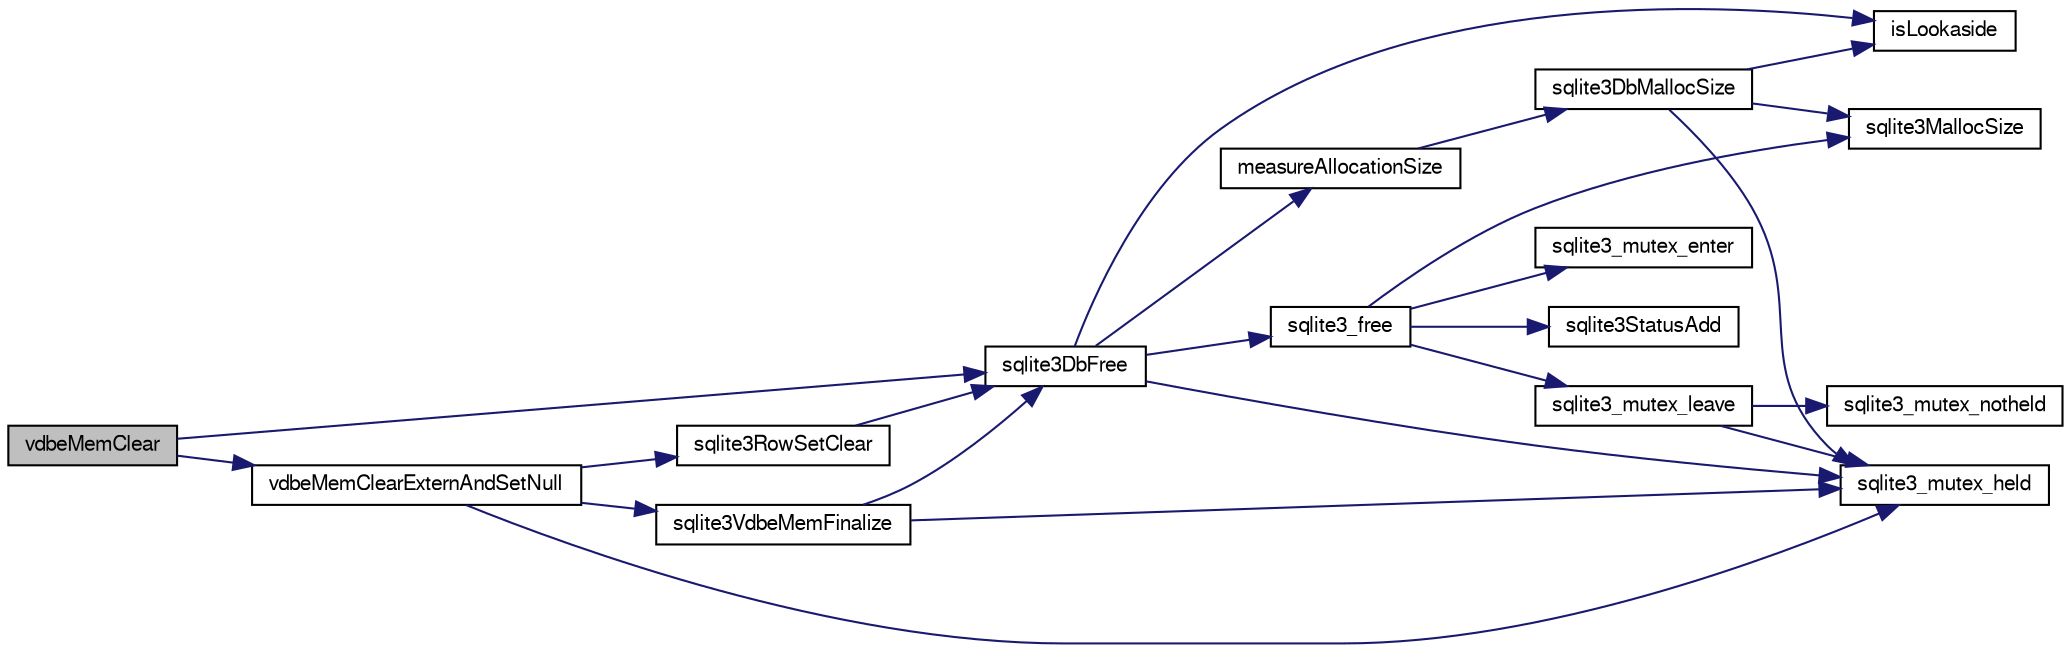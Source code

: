 digraph "vdbeMemClear"
{
  edge [fontname="FreeSans",fontsize="10",labelfontname="FreeSans",labelfontsize="10"];
  node [fontname="FreeSans",fontsize="10",shape=record];
  rankdir="LR";
  Node865280 [label="vdbeMemClear",height=0.2,width=0.4,color="black", fillcolor="grey75", style="filled", fontcolor="black"];
  Node865280 -> Node865281 [color="midnightblue",fontsize="10",style="solid",fontname="FreeSans"];
  Node865281 [label="vdbeMemClearExternAndSetNull",height=0.2,width=0.4,color="black", fillcolor="white", style="filled",URL="$sqlite3_8c.html#a29c41a360fb0e86b817777daf061230c"];
  Node865281 -> Node865282 [color="midnightblue",fontsize="10",style="solid",fontname="FreeSans"];
  Node865282 [label="sqlite3_mutex_held",height=0.2,width=0.4,color="black", fillcolor="white", style="filled",URL="$sqlite3_8c.html#acf77da68932b6bc163c5e68547ecc3e7"];
  Node865281 -> Node865283 [color="midnightblue",fontsize="10",style="solid",fontname="FreeSans"];
  Node865283 [label="sqlite3VdbeMemFinalize",height=0.2,width=0.4,color="black", fillcolor="white", style="filled",URL="$sqlite3_8c.html#a2568220f48ddef81b1c43e401042d9d2"];
  Node865283 -> Node865282 [color="midnightblue",fontsize="10",style="solid",fontname="FreeSans"];
  Node865283 -> Node865284 [color="midnightblue",fontsize="10",style="solid",fontname="FreeSans"];
  Node865284 [label="sqlite3DbFree",height=0.2,width=0.4,color="black", fillcolor="white", style="filled",URL="$sqlite3_8c.html#ac70ab821a6607b4a1b909582dc37a069"];
  Node865284 -> Node865282 [color="midnightblue",fontsize="10",style="solid",fontname="FreeSans"];
  Node865284 -> Node865285 [color="midnightblue",fontsize="10",style="solid",fontname="FreeSans"];
  Node865285 [label="measureAllocationSize",height=0.2,width=0.4,color="black", fillcolor="white", style="filled",URL="$sqlite3_8c.html#a45731e644a22fdb756e2b6337224217a"];
  Node865285 -> Node865286 [color="midnightblue",fontsize="10",style="solid",fontname="FreeSans"];
  Node865286 [label="sqlite3DbMallocSize",height=0.2,width=0.4,color="black", fillcolor="white", style="filled",URL="$sqlite3_8c.html#aa397e5a8a03495203a0767abf0a71f86"];
  Node865286 -> Node865287 [color="midnightblue",fontsize="10",style="solid",fontname="FreeSans"];
  Node865287 [label="sqlite3MallocSize",height=0.2,width=0.4,color="black", fillcolor="white", style="filled",URL="$sqlite3_8c.html#acf5d2a5f35270bafb050bd2def576955"];
  Node865286 -> Node865282 [color="midnightblue",fontsize="10",style="solid",fontname="FreeSans"];
  Node865286 -> Node865288 [color="midnightblue",fontsize="10",style="solid",fontname="FreeSans"];
  Node865288 [label="isLookaside",height=0.2,width=0.4,color="black", fillcolor="white", style="filled",URL="$sqlite3_8c.html#a770fa05ff9717b75e16f4d968a77b897"];
  Node865284 -> Node865288 [color="midnightblue",fontsize="10",style="solid",fontname="FreeSans"];
  Node865284 -> Node865289 [color="midnightblue",fontsize="10",style="solid",fontname="FreeSans"];
  Node865289 [label="sqlite3_free",height=0.2,width=0.4,color="black", fillcolor="white", style="filled",URL="$sqlite3_8c.html#a6552349e36a8a691af5487999ab09519"];
  Node865289 -> Node865290 [color="midnightblue",fontsize="10",style="solid",fontname="FreeSans"];
  Node865290 [label="sqlite3_mutex_enter",height=0.2,width=0.4,color="black", fillcolor="white", style="filled",URL="$sqlite3_8c.html#a1c12cde690bd89f104de5cbad12a6bf5"];
  Node865289 -> Node865291 [color="midnightblue",fontsize="10",style="solid",fontname="FreeSans"];
  Node865291 [label="sqlite3StatusAdd",height=0.2,width=0.4,color="black", fillcolor="white", style="filled",URL="$sqlite3_8c.html#afa029f93586aeab4cc85360905dae9cd"];
  Node865289 -> Node865287 [color="midnightblue",fontsize="10",style="solid",fontname="FreeSans"];
  Node865289 -> Node865292 [color="midnightblue",fontsize="10",style="solid",fontname="FreeSans"];
  Node865292 [label="sqlite3_mutex_leave",height=0.2,width=0.4,color="black", fillcolor="white", style="filled",URL="$sqlite3_8c.html#a5838d235601dbd3c1fa993555c6bcc93"];
  Node865292 -> Node865282 [color="midnightblue",fontsize="10",style="solid",fontname="FreeSans"];
  Node865292 -> Node865293 [color="midnightblue",fontsize="10",style="solid",fontname="FreeSans"];
  Node865293 [label="sqlite3_mutex_notheld",height=0.2,width=0.4,color="black", fillcolor="white", style="filled",URL="$sqlite3_8c.html#a83967c837c1c000d3b5adcfaa688f5dc"];
  Node865281 -> Node865294 [color="midnightblue",fontsize="10",style="solid",fontname="FreeSans"];
  Node865294 [label="sqlite3RowSetClear",height=0.2,width=0.4,color="black", fillcolor="white", style="filled",URL="$sqlite3_8c.html#ae153de0cd969511a607e26deeca80342"];
  Node865294 -> Node865284 [color="midnightblue",fontsize="10",style="solid",fontname="FreeSans"];
  Node865280 -> Node865284 [color="midnightblue",fontsize="10",style="solid",fontname="FreeSans"];
}

